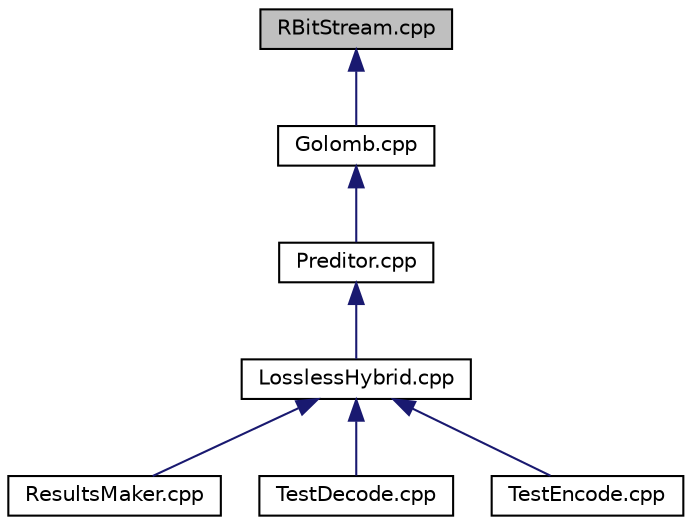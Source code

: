 digraph "RBitStream.cpp"
{
 // LATEX_PDF_SIZE
  edge [fontname="Helvetica",fontsize="10",labelfontname="Helvetica",labelfontsize="10"];
  node [fontname="Helvetica",fontsize="10",shape=record];
  Node1 [label="RBitStream.cpp",height=0.2,width=0.4,color="black", fillcolor="grey75", style="filled", fontcolor="black",tooltip="Class to read bits to a binary file."];
  Node1 -> Node2 [dir="back",color="midnightblue",fontsize="10",style="solid",fontname="Helvetica"];
  Node2 [label="Golomb.cpp",height=0.2,width=0.4,color="black", fillcolor="white", style="filled",URL="$Golomb_8cpp.html",tooltip="Class to encode and decode Golomb code."];
  Node2 -> Node3 [dir="back",color="midnightblue",fontsize="10",style="solid",fontname="Helvetica"];
  Node3 [label="Preditor.cpp",height=0.2,width=0.4,color="black", fillcolor="white", style="filled",URL="$Preditor_8cpp.html",tooltip="Class to encode and decode frames from a video based on with predictive tecnique was used."];
  Node3 -> Node4 [dir="back",color="midnightblue",fontsize="10",style="solid",fontname="Helvetica"];
  Node4 [label="LosslessHybrid.cpp",height=0.2,width=0.4,color="black", fillcolor="white", style="filled",URL="$LosslessHybrid_8cpp.html",tooltip="Class to encode and decode videos by blocks with inter frame encoding."];
  Node4 -> Node5 [dir="back",color="midnightblue",fontsize="10",style="solid",fontname="Helvetica"];
  Node5 [label="ResultsMaker.cpp",height=0.2,width=0.4,color="black", fillcolor="white", style="filled",URL="$ResultsMaker_8cpp.html",tooltip="Scrip to create results and see what are the best encoding params."];
  Node4 -> Node6 [dir="back",color="midnightblue",fontsize="10",style="solid",fontname="Helvetica"];
  Node6 [label="TestDecode.cpp",height=0.2,width=0.4,color="black", fillcolor="white", style="filled",URL="$TestDecode_8cpp.html",tooltip="Decode a video by passing the file it was encoded to."];
  Node4 -> Node7 [dir="back",color="midnightblue",fontsize="10",style="solid",fontname="Helvetica"];
  Node7 [label="TestEncode.cpp",height=0.2,width=0.4,color="black", fillcolor="white", style="filled",URL="$TestEncode_8cpp.html",tooltip="Encode a video file by hybrid encoding (intra and inter frame)"];
}
